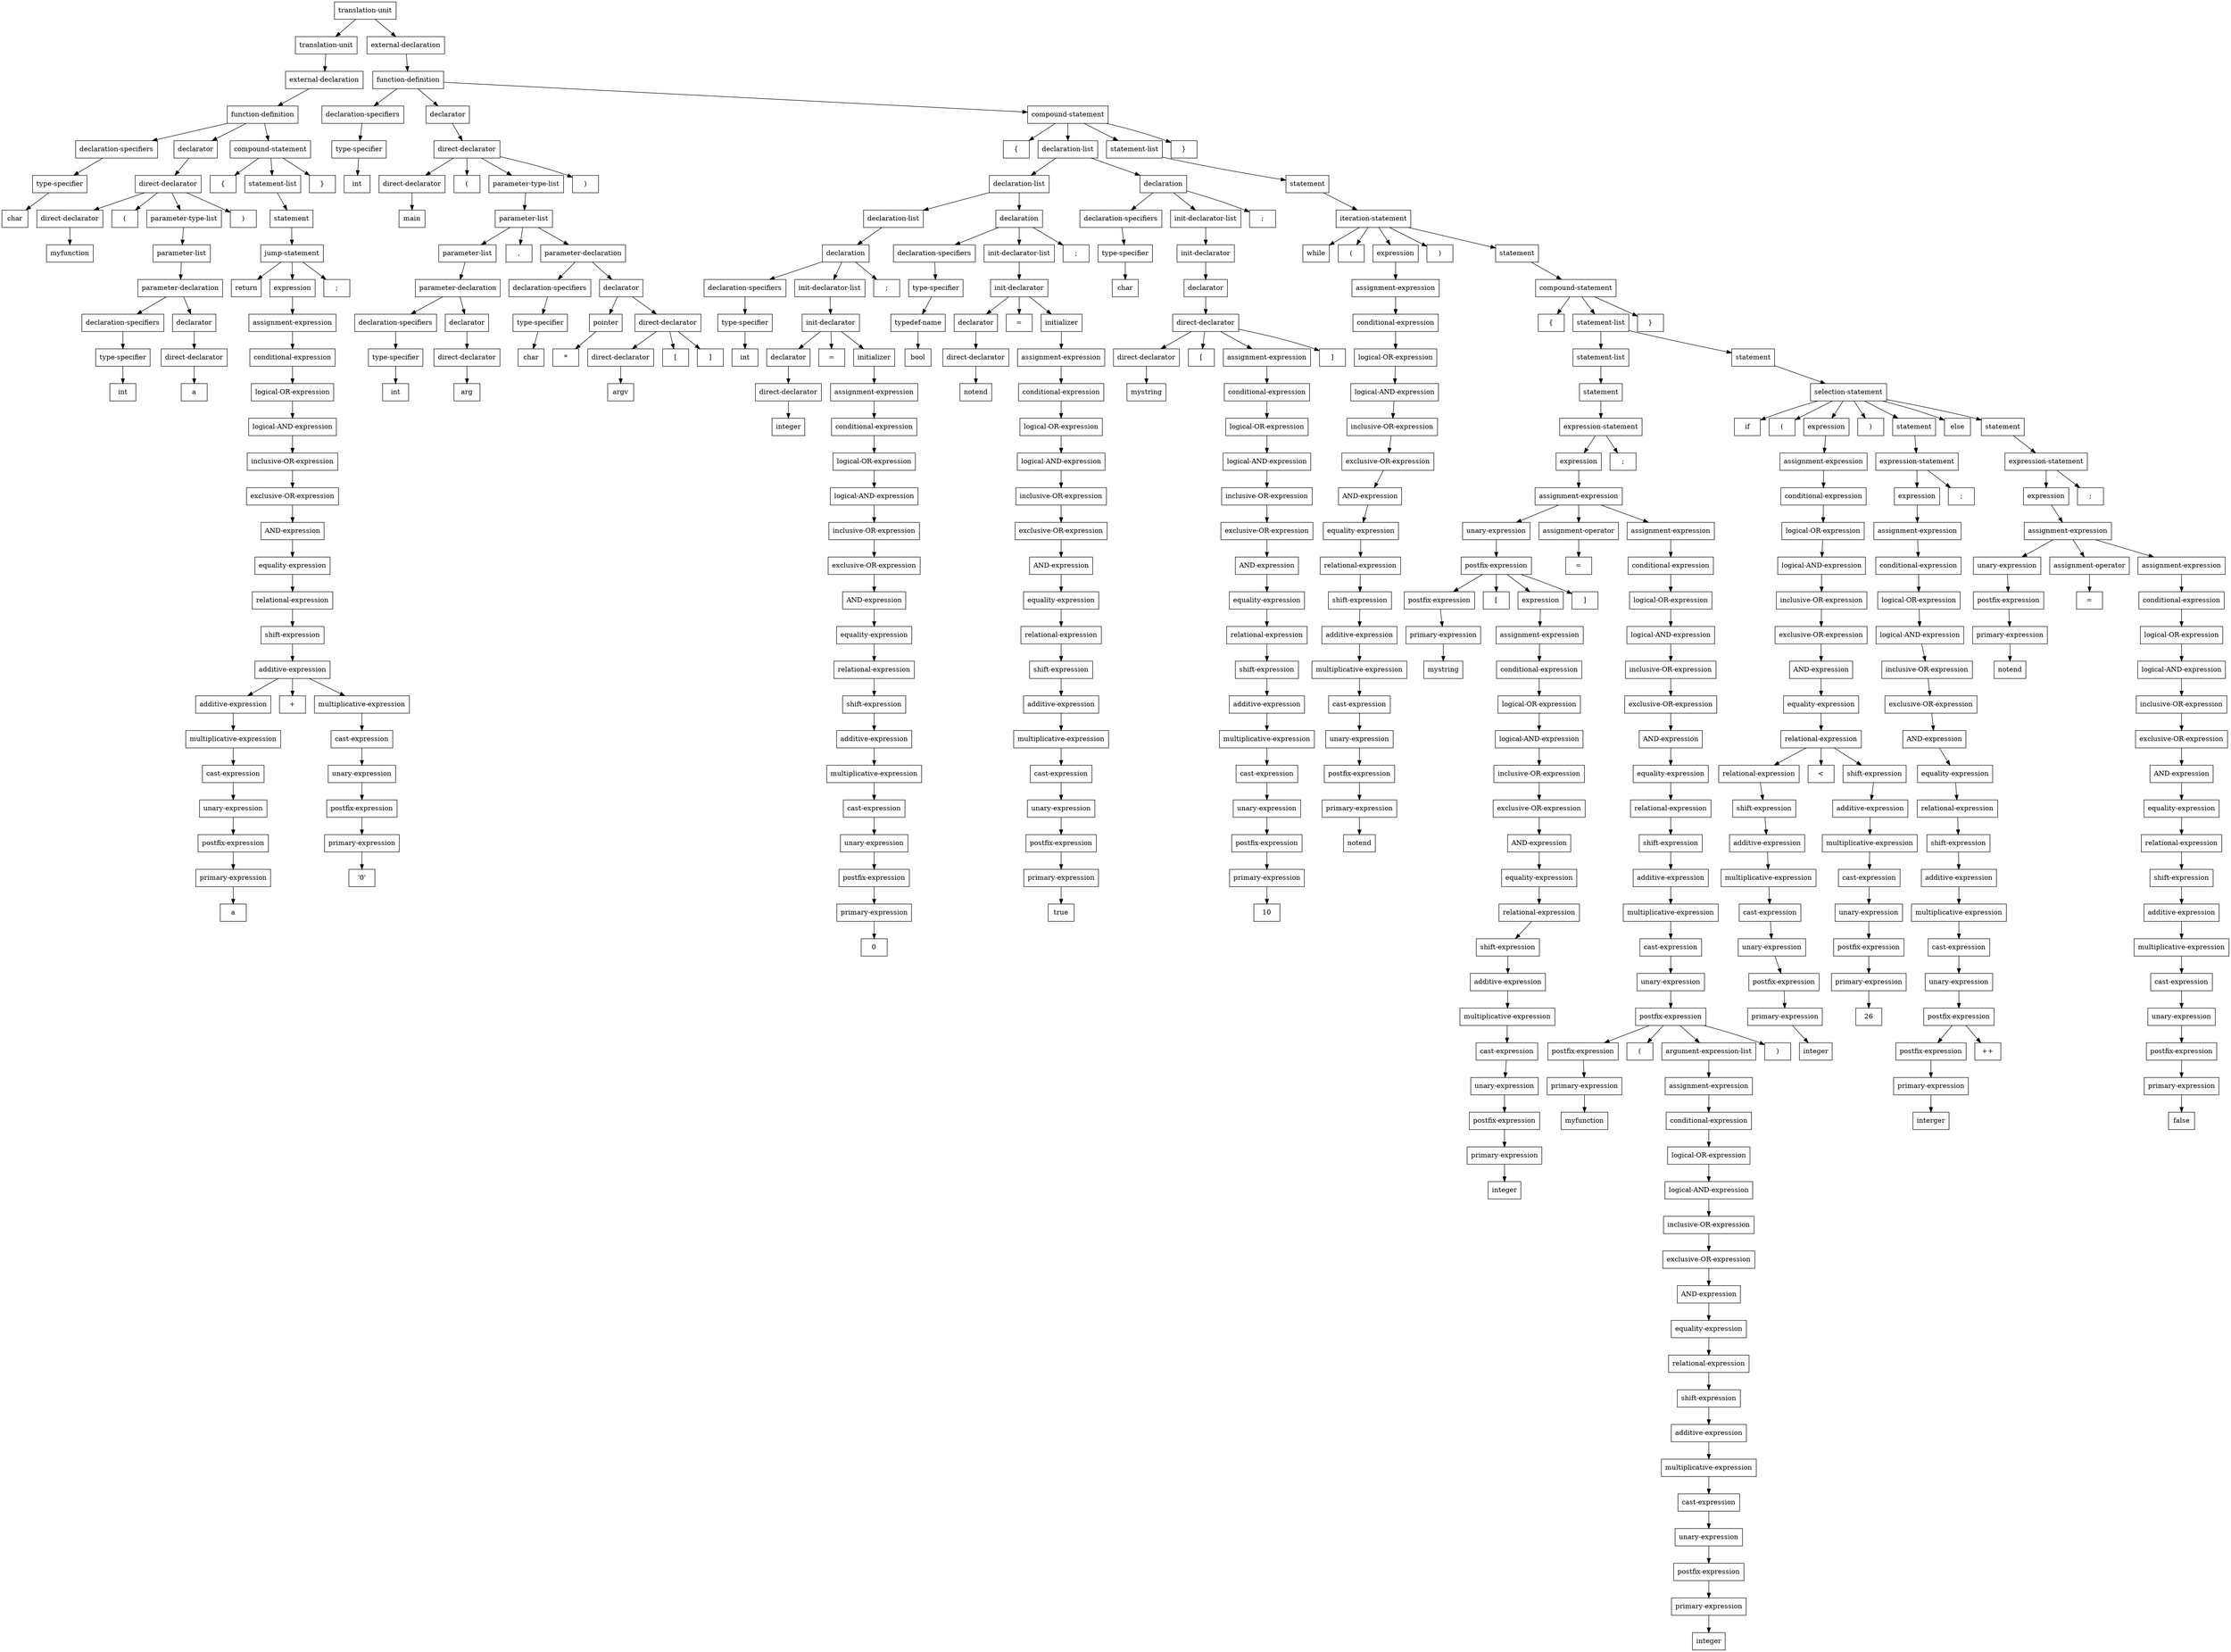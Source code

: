 digraph SyntaxTree {
	node [shape = box];
	1	[label = "translation-unit"];
	2	[label = "translation-unit"];
	3	[label = "external-declaration"];
	1	->	2;
	1	->	3;
	4	[label = "external-declaration"];
	2	->	4;
	5	[label = "function-definition"];
	4	->	5;
	6	[label = "declaration-specifiers"];
	7	[label = "declarator"];
	8	[label = "compound-statement"];
	5	->	6;
	5	->	7;
	5	->	8;
	9	[label = "type-specifier"];
	6	->	9;
	10	[label = "char"];
	9	->	10;
	11	[label = "direct-declarator"];
	7	->	11;
	12	[label = "direct-declarator"];
	13	[label = "("];
	14	[label = "parameter-type-list"];
	15	[label = ")"];
	11	->	12;
	11	->	13;
	11	->	14;
	11	->	15;
	16	[label = "myfunction"];
	12	->	16;
	17	[label = "parameter-list"];
	14	->	17;
	18	[label = "parameter-declaration"];
	17	->	18;
	19	[label = "declaration-specifiers"];
	20	[label = "declarator"];
	18	->	19;
	18	->	20;
	21	[label = "type-specifier"];
	19	->	21;
	22	[label = "int"];
	21	->	22;
	23	[label = "direct-declarator"];
	20	->	23;
	24	[label = "a"];
	23	->	24;
	25	[label = "{"];
	26	[label = "statement-list"];
	27	[label = "}"];
	8	->	25;
	8	->	26;
	8	->	27;
	28	[label = "statement"];
	26	->	28;
	29	[label = "jump-statement"];
	28	->	29;
	30	[label = "return"];
	31	[label = "expression"];
	32	[label = ";"];
	29	->	30;
	29	->	31;
	29	->	32;
	33	[label = "assignment-expression"];
	31	->	33;
	34	[label = "conditional-expression"];
	33	->	34;
	35	[label = "logical-OR-expression"];
	34	->	35;
	36	[label = "logical-AND-expression"];
	35	->	36;
	37	[label = "inclusive-OR-expression"];
	36	->	37;
	38	[label = "exclusive-OR-expression"];
	37	->	38;
	39	[label = "AND-expression"];
	38	->	39;
	40	[label = "equality-expression"];
	39	->	40;
	41	[label = "relational-expression"];
	40	->	41;
	42	[label = "shift-expression"];
	41	->	42;
	43	[label = "additive-expression"];
	42	->	43;
	44	[label = "additive-expression"];
	45	[label = "+"];
	46	[label = "multiplicative-expression"];
	43	->	44;
	43	->	45;
	43	->	46;
	47	[label = "multiplicative-expression"];
	44	->	47;
	48	[label = "cast-expression"];
	47	->	48;
	49	[label = "unary-expression"];
	48	->	49;
	50	[label = "postfix-expression"];
	49	->	50;
	51	[label = "primary-expression"];
	50	->	51;
	52	[label = "a"];
	51	->	52;
	53	[label = "cast-expression"];
	46	->	53;
	54	[label = "unary-expression"];
	53	->	54;
	55	[label = "postfix-expression"];
	54	->	55;
	56	[label = "primary-expression"];
	55	->	56;
	57	[label = "'0'"];
	56	->	57;
	58	[label = "function-definition"];
	3	->	58;
	59	[label = "declaration-specifiers"];
	60	[label = "declarator"];
	61	[label = "compound-statement"];
	58	->	59;
	58	->	60;
	58	->	61;
	62	[label = "type-specifier"];
	59	->	62;
	63	[label = "int"];
	62	->	63;
	64	[label = "direct-declarator"];
	60	->	64;
	65	[label = "direct-declarator"];
	66	[label = "("];
	67	[label = "parameter-type-list"];
	68	[label = ")"];
	64	->	65;
	64	->	66;
	64	->	67;
	64	->	68;
	69	[label = "main"];
	65	->	69;
	70	[label = "parameter-list"];
	67	->	70;
	71	[label = "parameter-list"];
	72	[label = ","];
	73	[label = "parameter-declaration"];
	70	->	71;
	70	->	72;
	70	->	73;
	74	[label = "parameter-declaration"];
	71	->	74;
	75	[label = "declaration-specifiers"];
	76	[label = "declarator"];
	74	->	75;
	74	->	76;
	77	[label = "type-specifier"];
	75	->	77;
	78	[label = "int"];
	77	->	78;
	79	[label = "direct-declarator"];
	76	->	79;
	80	[label = "arg"];
	79	->	80;
	81	[label = "declaration-specifiers"];
	82	[label = "declarator"];
	73	->	81;
	73	->	82;
	83	[label = "type-specifier"];
	81	->	83;
	84	[label = "char"];
	83	->	84;
	85	[label = "pointer"];
	86	[label = "direct-declarator"];
	82	->	85;
	82	->	86;
	87	[label = "*"];
	85	->	87;
	88	[label = "direct-declarator"];
	89	[label = "["];
	90	[label = "]"];
	86	->	88;
	86	->	89;
	86	->	90;
	91	[label = "argv"];
	88	->	91;
	92	[label = "{"];
	93	[label = "declaration-list"];
	94	[label = "statement-list"];
	95	[label = "}"];
	61	->	92;
	61	->	93;
	61	->	94;
	61	->	95;
	96	[label = "declaration-list"];
	97	[label = "declaration"];
	93	->	96;
	93	->	97;
	98	[label = "declaration-list"];
	99	[label = "declaration"];
	96	->	98;
	96	->	99;
	100	[label = "declaration"];
	98	->	100;
	101	[label = "declaration-specifiers"];
	102	[label = "init-declarator-list"];
	103	[label = ";"];
	100	->	101;
	100	->	102;
	100	->	103;
	104	[label = "type-specifier"];
	101	->	104;
	105	[label = "int"];
	104	->	105;
	106	[label = "init-declarator"];
	102	->	106;
	107	[label = "declarator"];
	108	[label = "="];
	109	[label = "initializer"];
	106	->	107;
	106	->	108;
	106	->	109;
	110	[label = "direct-declarator"];
	107	->	110;
	111	[label = "integer"];
	110	->	111;
	112	[label = "assignment-expression"];
	109	->	112;
	113	[label = "conditional-expression"];
	112	->	113;
	114	[label = "logical-OR-expression"];
	113	->	114;
	115	[label = "logical-AND-expression"];
	114	->	115;
	116	[label = "inclusive-OR-expression"];
	115	->	116;
	117	[label = "exclusive-OR-expression"];
	116	->	117;
	118	[label = "AND-expression"];
	117	->	118;
	119	[label = "equality-expression"];
	118	->	119;
	120	[label = "relational-expression"];
	119	->	120;
	121	[label = "shift-expression"];
	120	->	121;
	122	[label = "additive-expression"];
	121	->	122;
	123	[label = "multiplicative-expression"];
	122	->	123;
	124	[label = "cast-expression"];
	123	->	124;
	125	[label = "unary-expression"];
	124	->	125;
	126	[label = "postfix-expression"];
	125	->	126;
	127	[label = "primary-expression"];
	126	->	127;
	128	[label = "0"];
	127	->	128;
	129	[label = "declaration-specifiers"];
	130	[label = "init-declarator-list"];
	131	[label = ";"];
	99	->	129;
	99	->	130;
	99	->	131;
	132	[label = "type-specifier"];
	129	->	132;
	133	[label = "typedef-name"];
	132	->	133;
	134	[label = "bool"];
	133	->	134;
	135	[label = "init-declarator"];
	130	->	135;
	136	[label = "declarator"];
	137	[label = "="];
	138	[label = "initializer"];
	135	->	136;
	135	->	137;
	135	->	138;
	139	[label = "direct-declarator"];
	136	->	139;
	140	[label = "notend"];
	139	->	140;
	141	[label = "assignment-expression"];
	138	->	141;
	142	[label = "conditional-expression"];
	141	->	142;
	143	[label = "logical-OR-expression"];
	142	->	143;
	144	[label = "logical-AND-expression"];
	143	->	144;
	145	[label = "inclusive-OR-expression"];
	144	->	145;
	146	[label = "exclusive-OR-expression"];
	145	->	146;
	147	[label = "AND-expression"];
	146	->	147;
	148	[label = "equality-expression"];
	147	->	148;
	149	[label = "relational-expression"];
	148	->	149;
	150	[label = "shift-expression"];
	149	->	150;
	151	[label = "additive-expression"];
	150	->	151;
	152	[label = "multiplicative-expression"];
	151	->	152;
	153	[label = "cast-expression"];
	152	->	153;
	154	[label = "unary-expression"];
	153	->	154;
	155	[label = "postfix-expression"];
	154	->	155;
	156	[label = "primary-expression"];
	155	->	156;
	157	[label = "true"];
	156	->	157;
	158	[label = "declaration-specifiers"];
	159	[label = "init-declarator-list"];
	160	[label = ";"];
	97	->	158;
	97	->	159;
	97	->	160;
	161	[label = "type-specifier"];
	158	->	161;
	162	[label = "char"];
	161	->	162;
	163	[label = "init-declarator"];
	159	->	163;
	164	[label = "declarator"];
	163	->	164;
	165	[label = "direct-declarator"];
	164	->	165;
	166	[label = "direct-declarator"];
	167	[label = "["];
	168	[label = "assignment-expression"];
	169	[label = "]"];
	165	->	166;
	165	->	167;
	165	->	168;
	165	->	169;
	170	[label = "mystring"];
	166	->	170;
	171	[label = "conditional-expression"];
	168	->	171;
	172	[label = "logical-OR-expression"];
	171	->	172;
	173	[label = "logical-AND-expression"];
	172	->	173;
	174	[label = "inclusive-OR-expression"];
	173	->	174;
	175	[label = "exclusive-OR-expression"];
	174	->	175;
	176	[label = "AND-expression"];
	175	->	176;
	177	[label = "equality-expression"];
	176	->	177;
	178	[label = "relational-expression"];
	177	->	178;
	179	[label = "shift-expression"];
	178	->	179;
	180	[label = "additive-expression"];
	179	->	180;
	181	[label = "multiplicative-expression"];
	180	->	181;
	182	[label = "cast-expression"];
	181	->	182;
	183	[label = "unary-expression"];
	182	->	183;
	184	[label = "postfix-expression"];
	183	->	184;
	185	[label = "primary-expression"];
	184	->	185;
	186	[label = "10"];
	185	->	186;
	187	[label = "statement"];
	94	->	187;
	188	[label = "iteration-statement"];
	187	->	188;
	189	[label = "while"];
	190	[label = "("];
	191	[label = "expression"];
	192	[label = ")"];
	193	[label = "statement"];
	188	->	189;
	188	->	190;
	188	->	191;
	188	->	192;
	188	->	193;
	194	[label = "assignment-expression"];
	191	->	194;
	195	[label = "conditional-expression"];
	194	->	195;
	196	[label = "logical-OR-expression"];
	195	->	196;
	197	[label = "logical-AND-expression"];
	196	->	197;
	198	[label = "inclusive-OR-expression"];
	197	->	198;
	199	[label = "exclusive-OR-expression"];
	198	->	199;
	200	[label = "AND-expression"];
	199	->	200;
	201	[label = "equality-expression"];
	200	->	201;
	202	[label = "relational-expression"];
	201	->	202;
	203	[label = "shift-expression"];
	202	->	203;
	204	[label = "additive-expression"];
	203	->	204;
	205	[label = "multiplicative-expression"];
	204	->	205;
	206	[label = "cast-expression"];
	205	->	206;
	207	[label = "unary-expression"];
	206	->	207;
	208	[label = "postfix-expression"];
	207	->	208;
	209	[label = "primary-expression"];
	208	->	209;
	210	[label = "notend"];
	209	->	210;
	211	[label = "compound-statement"];
	193	->	211;
	212	[label = "{"];
	213	[label = "statement-list"];
	214	[label = "}"];
	211	->	212;
	211	->	213;
	211	->	214;
	215	[label = "statement-list"];
	216	[label = "statement"];
	213	->	215;
	213	->	216;
	217	[label = "statement"];
	215	->	217;
	218	[label = "expression-statement"];
	217	->	218;
	219	[label = "expression"];
	220	[label = ";"];
	218	->	219;
	218	->	220;
	221	[label = "assignment-expression"];
	219	->	221;
	222	[label = "unary-expression"];
	223	[label = "assignment-operator"];
	224	[label = "assignment-expression"];
	221	->	222;
	221	->	223;
	221	->	224;
	225	[label = "postfix-expression"];
	222	->	225;
	226	[label = "postfix-expression"];
	227	[label = "["];
	228	[label = "expression"];
	229	[label = "]"];
	225	->	226;
	225	->	227;
	225	->	228;
	225	->	229;
	230	[label = "primary-expression"];
	226	->	230;
	231	[label = "mystring"];
	230	->	231;
	232	[label = "assignment-expression"];
	228	->	232;
	233	[label = "conditional-expression"];
	232	->	233;
	234	[label = "logical-OR-expression"];
	233	->	234;
	235	[label = "logical-AND-expression"];
	234	->	235;
	236	[label = "inclusive-OR-expression"];
	235	->	236;
	237	[label = "exclusive-OR-expression"];
	236	->	237;
	238	[label = "AND-expression"];
	237	->	238;
	239	[label = "equality-expression"];
	238	->	239;
	240	[label = "relational-expression"];
	239	->	240;
	241	[label = "shift-expression"];
	240	->	241;
	242	[label = "additive-expression"];
	241	->	242;
	243	[label = "multiplicative-expression"];
	242	->	243;
	244	[label = "cast-expression"];
	243	->	244;
	245	[label = "unary-expression"];
	244	->	245;
	246	[label = "postfix-expression"];
	245	->	246;
	247	[label = "primary-expression"];
	246	->	247;
	248	[label = "integer"];
	247	->	248;
	249	[label = "="];
	223	->	249;
	250	[label = "conditional-expression"];
	224	->	250;
	251	[label = "logical-OR-expression"];
	250	->	251;
	252	[label = "logical-AND-expression"];
	251	->	252;
	253	[label = "inclusive-OR-expression"];
	252	->	253;
	254	[label = "exclusive-OR-expression"];
	253	->	254;
	255	[label = "AND-expression"];
	254	->	255;
	256	[label = "equality-expression"];
	255	->	256;
	257	[label = "relational-expression"];
	256	->	257;
	258	[label = "shift-expression"];
	257	->	258;
	259	[label = "additive-expression"];
	258	->	259;
	260	[label = "multiplicative-expression"];
	259	->	260;
	261	[label = "cast-expression"];
	260	->	261;
	262	[label = "unary-expression"];
	261	->	262;
	263	[label = "postfix-expression"];
	262	->	263;
	264	[label = "postfix-expression"];
	265	[label = "("];
	266	[label = "argument-expression-list"];
	267	[label = ")"];
	263	->	264;
	263	->	265;
	263	->	266;
	263	->	267;
	268	[label = "primary-expression"];
	264	->	268;
	269	[label = "myfunction"];
	268	->	269;
	270	[label = "assignment-expression"];
	266	->	270;
	271	[label = "conditional-expression"];
	270	->	271;
	272	[label = "logical-OR-expression"];
	271	->	272;
	273	[label = "logical-AND-expression"];
	272	->	273;
	274	[label = "inclusive-OR-expression"];
	273	->	274;
	275	[label = "exclusive-OR-expression"];
	274	->	275;
	276	[label = "AND-expression"];
	275	->	276;
	277	[label = "equality-expression"];
	276	->	277;
	278	[label = "relational-expression"];
	277	->	278;
	279	[label = "shift-expression"];
	278	->	279;
	280	[label = "additive-expression"];
	279	->	280;
	281	[label = "multiplicative-expression"];
	280	->	281;
	282	[label = "cast-expression"];
	281	->	282;
	283	[label = "unary-expression"];
	282	->	283;
	284	[label = "postfix-expression"];
	283	->	284;
	285	[label = "primary-expression"];
	284	->	285;
	286	[label = "integer"];
	285	->	286;
	287	[label = "selection-statement"];
	216	->	287;
	288	[label = "if"];
	289	[label = "("];
	290	[label = "expression"];
	291	[label = ")"];
	292	[label = "statement"];
	293	[label = "else"];
	294	[label = "statement"];
	287	->	288;
	287	->	289;
	287	->	290;
	287	->	291;
	287	->	292;
	287	->	293;
	287	->	294;
	295	[label = "assignment-expression"];
	290	->	295;
	296	[label = "conditional-expression"];
	295	->	296;
	297	[label = "logical-OR-expression"];
	296	->	297;
	298	[label = "logical-AND-expression"];
	297	->	298;
	299	[label = "inclusive-OR-expression"];
	298	->	299;
	300	[label = "exclusive-OR-expression"];
	299	->	300;
	301	[label = "AND-expression"];
	300	->	301;
	302	[label = "equality-expression"];
	301	->	302;
	303	[label = "relational-expression"];
	302	->	303;
	304	[label = "relational-expression"];
	305	[label = "<"];
	306	[label = "shift-expression"];
	303	->	304;
	303	->	305;
	303	->	306;
	307	[label = "shift-expression"];
	304	->	307;
	308	[label = "additive-expression"];
	307	->	308;
	309	[label = "multiplicative-expression"];
	308	->	309;
	310	[label = "cast-expression"];
	309	->	310;
	311	[label = "unary-expression"];
	310	->	311;
	312	[label = "postfix-expression"];
	311	->	312;
	313	[label = "primary-expression"];
	312	->	313;
	314	[label = "integer"];
	313	->	314;
	315	[label = "additive-expression"];
	306	->	315;
	316	[label = "multiplicative-expression"];
	315	->	316;
	317	[label = "cast-expression"];
	316	->	317;
	318	[label = "unary-expression"];
	317	->	318;
	319	[label = "postfix-expression"];
	318	->	319;
	320	[label = "primary-expression"];
	319	->	320;
	321	[label = "26"];
	320	->	321;
	322	[label = "expression-statement"];
	292	->	322;
	323	[label = "expression"];
	324	[label = ";"];
	322	->	323;
	322	->	324;
	325	[label = "assignment-expression"];
	323	->	325;
	326	[label = "conditional-expression"];
	325	->	326;
	327	[label = "logical-OR-expression"];
	326	->	327;
	328	[label = "logical-AND-expression"];
	327	->	328;
	329	[label = "inclusive-OR-expression"];
	328	->	329;
	330	[label = "exclusive-OR-expression"];
	329	->	330;
	331	[label = "AND-expression"];
	330	->	331;
	332	[label = "equality-expression"];
	331	->	332;
	333	[label = "relational-expression"];
	332	->	333;
	334	[label = "shift-expression"];
	333	->	334;
	335	[label = "additive-expression"];
	334	->	335;
	336	[label = "multiplicative-expression"];
	335	->	336;
	337	[label = "cast-expression"];
	336	->	337;
	338	[label = "unary-expression"];
	337	->	338;
	339	[label = "postfix-expression"];
	338	->	339;
	340	[label = "postfix-expression"];
	341	[label = "++"];
	339	->	340;
	339	->	341;
	342	[label = "primary-expression"];
	340	->	342;
	343	[label = "interger"];
	342	->	343;
	344	[label = "expression-statement"];
	294	->	344;
	345	[label = "expression"];
	346	[label = ";"];
	344	->	345;
	344	->	346;
	347	[label = "assignment-expression"];
	345	->	347;
	348	[label = "unary-expression"];
	349	[label = "assignment-operator"];
	350	[label = "assignment-expression"];
	347	->	348;
	347	->	349;
	347	->	350;
	351	[label = "postfix-expression"];
	348	->	351;
	352	[label = "primary-expression"];
	351	->	352;
	353	[label = "notend"];
	352	->	353;
	354	[label = "="];
	349	->	354;
	355	[label = "conditional-expression"];
	350	->	355;
	356	[label = "logical-OR-expression"];
	355	->	356;
	357	[label = "logical-AND-expression"];
	356	->	357;
	358	[label = "inclusive-OR-expression"];
	357	->	358;
	359	[label = "exclusive-OR-expression"];
	358	->	359;
	360	[label = "AND-expression"];
	359	->	360;
	361	[label = "equality-expression"];
	360	->	361;
	362	[label = "relational-expression"];
	361	->	362;
	363	[label = "shift-expression"];
	362	->	363;
	364	[label = "additive-expression"];
	363	->	364;
	365	[label = "multiplicative-expression"];
	364	->	365;
	366	[label = "cast-expression"];
	365	->	366;
	367	[label = "unary-expression"];
	366	->	367;
	368	[label = "postfix-expression"];
	367	->	368;
	369	[label = "primary-expression"];
	368	->	369;
	370	[label = "false"];
	369	->	370;
}